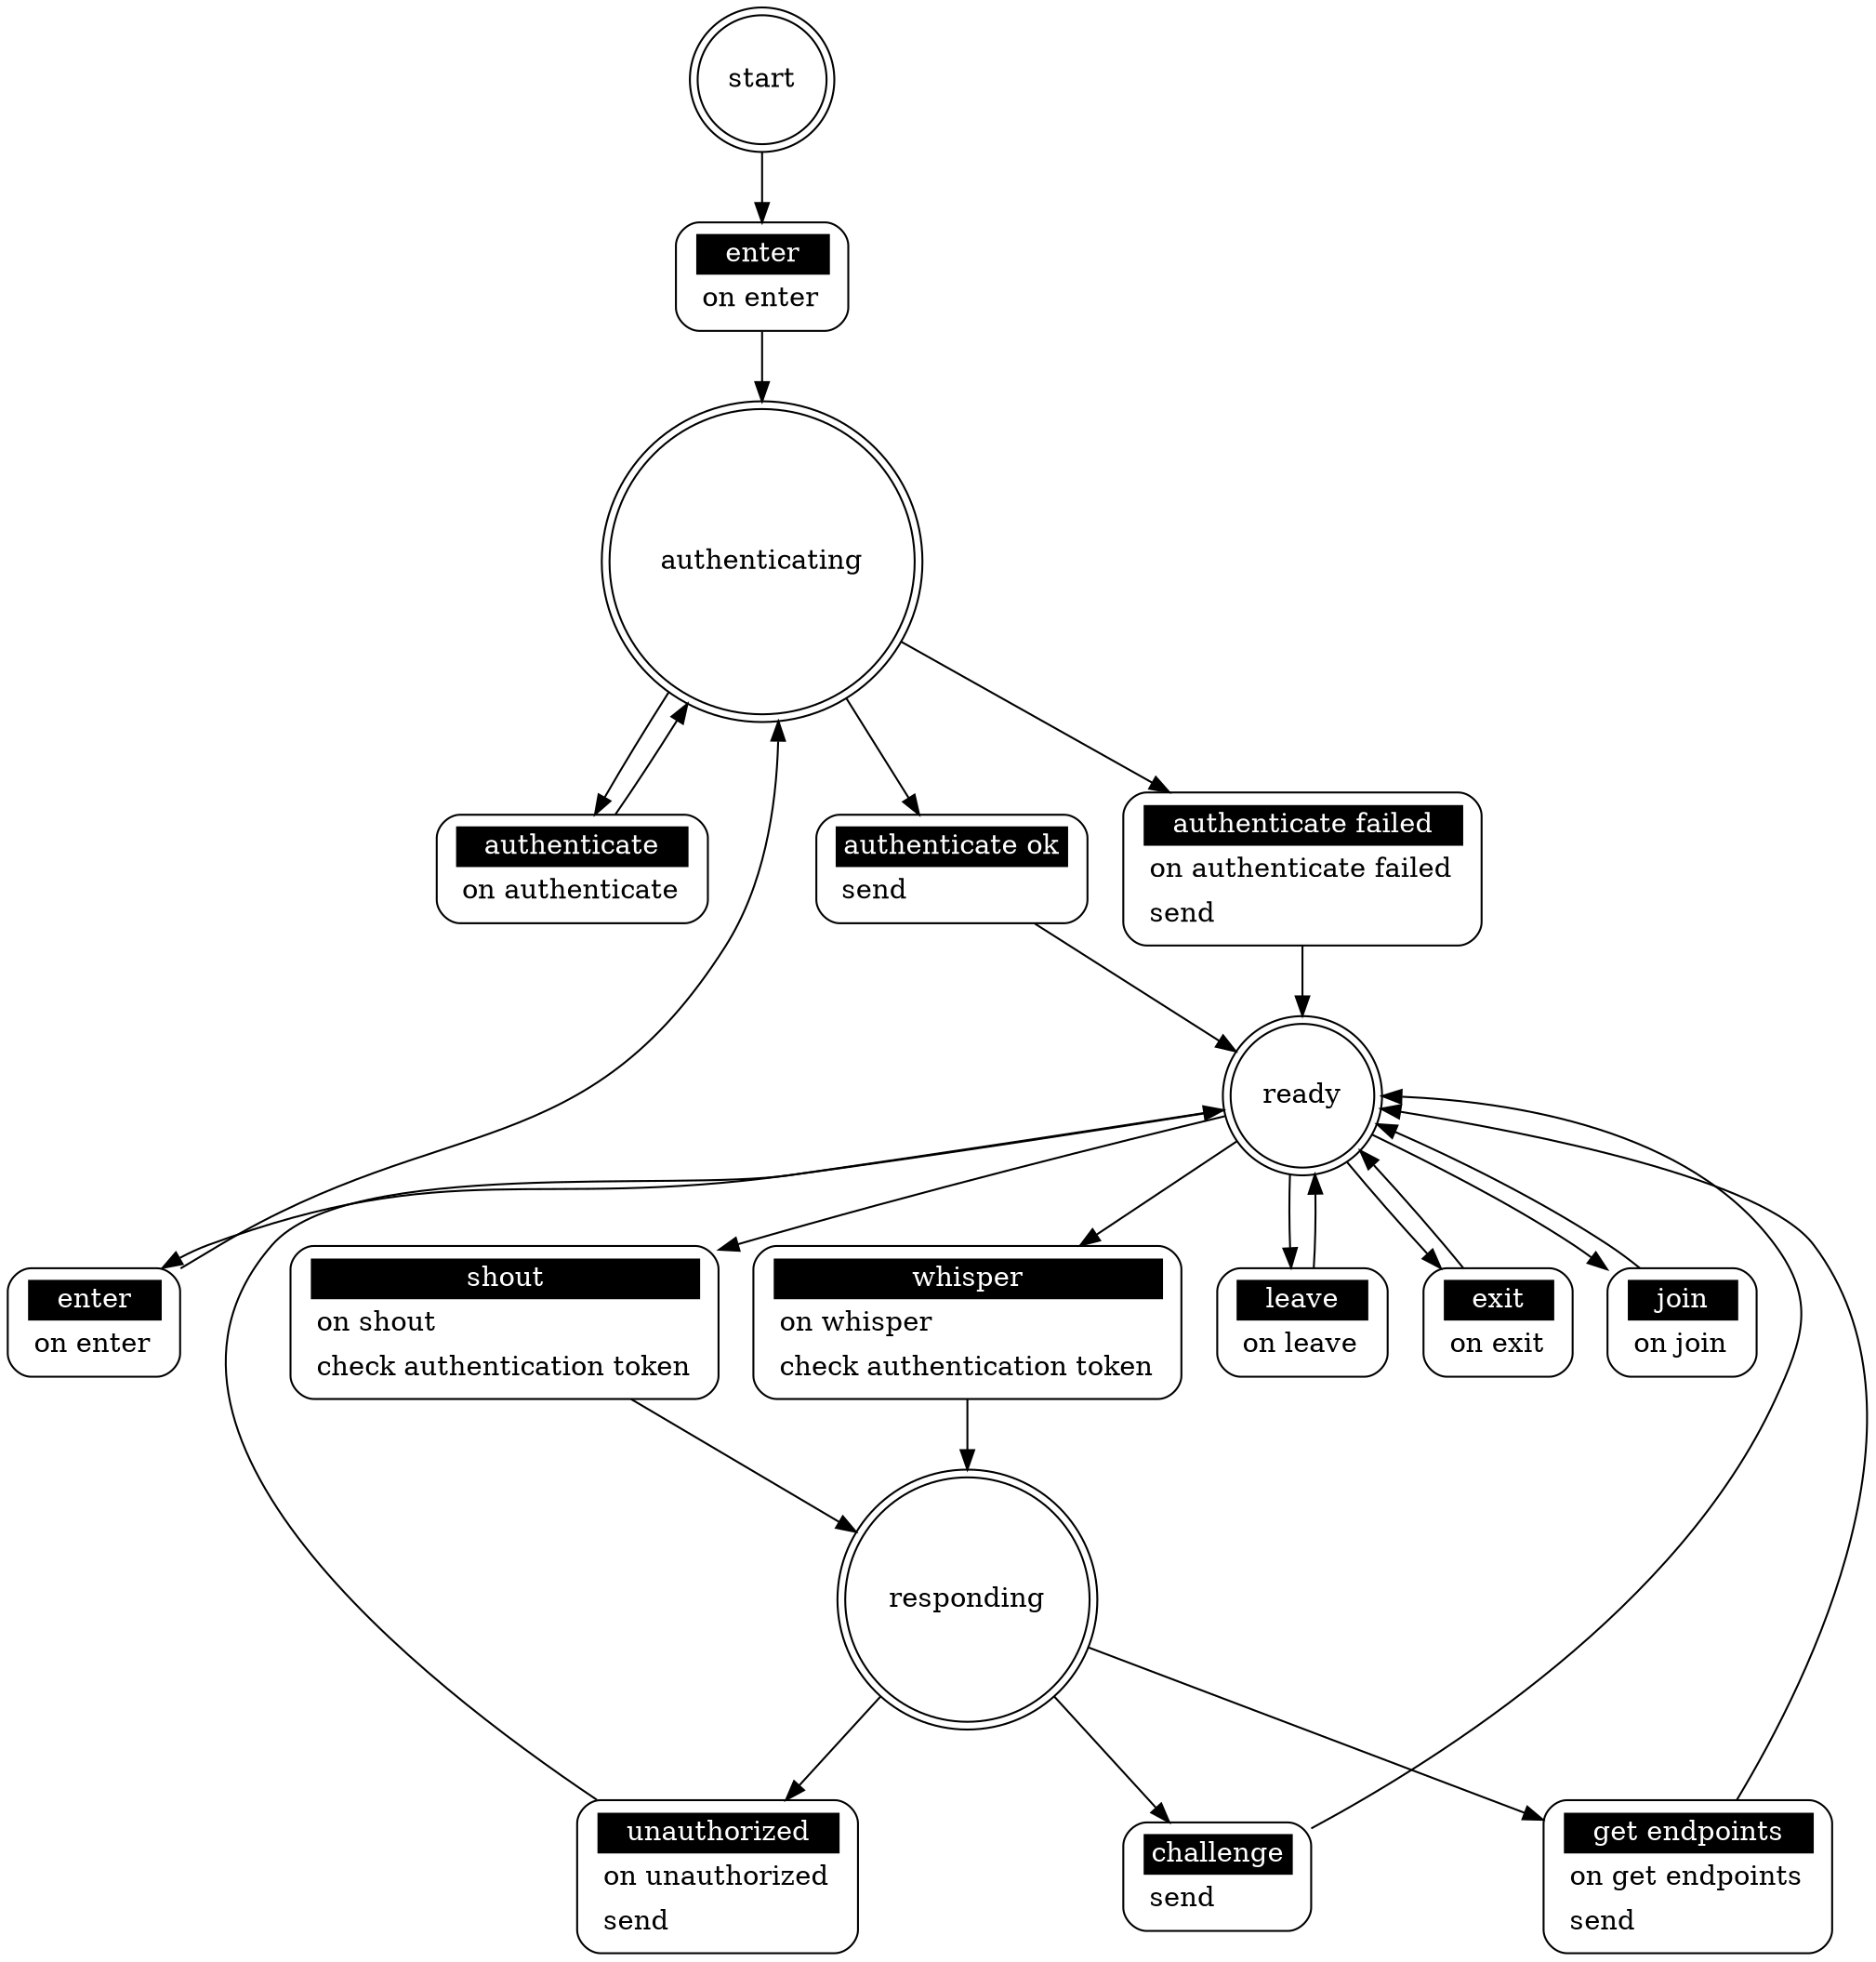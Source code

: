 ## Automatically generated from _once server.xml by gsl
digraph "_once server" {

 "start" [shape = "doublecircle"];
 "start enter" [shape = "Mrecord" style = solid label = <<table border="0" cellborder="0" cellpadding="3" bgcolor="white"><tr><td bgcolor="black" align="center" colspan="2"><font color="white">enter</font></td></tr><tr><td align="left" port="r3">on enter</td></tr></table>>];
 "start" -> "start enter";
 "start enter" -> "authenticating";

 "authenticating" [shape = "doublecircle"];
 "authenticating authenticate" [shape = "Mrecord" style = solid label = <<table border="0" cellborder="0" cellpadding="3" bgcolor="white"><tr><td bgcolor="black" align="center" colspan="2"><font color="white">authenticate</font></td></tr><tr><td align="left" port="r3">on authenticate</td></tr></table>>];
 "authenticating" -> "authenticating authenticate";
 "authenticating authenticate" -> "authenticating";
 "authenticating authenticate ok" [shape = "Mrecord" style = solid label = <<table border="0" cellborder="0" cellpadding="3" bgcolor="white"><tr><td bgcolor="black" align="center" colspan="2"><font color="white">authenticate ok</font></td></tr><tr><td align="left" port="r3">send</td></tr></table>>];
 "authenticating" -> "authenticating authenticate ok";
 "authenticating authenticate ok" -> "ready";
 "authenticating authenticate failed" [shape = "Mrecord" style = solid label = <<table border="0" cellborder="0" cellpadding="3" bgcolor="white"><tr><td bgcolor="black" align="center" colspan="2"><font color="white">authenticate failed</font></td></tr><tr><td align="left" port="r3">on authenticate failed</td></tr><tr><td align="left" port="r3">send</td></tr></table>>];
 "authenticating" -> "authenticating authenticate failed";
 "authenticating authenticate failed" -> "ready";

 "responding" [shape = "doublecircle"];
 "responding challenge" [shape = "Mrecord" style = solid label = <<table border="0" cellborder="0" cellpadding="3" bgcolor="white"><tr><td bgcolor="black" align="center" colspan="2"><font color="white">challenge</font></td></tr><tr><td align="left" port="r3">send</td></tr></table>>];
 "responding" -> "responding challenge";
 "responding challenge" -> "ready";
 "responding get endpoints" [shape = "Mrecord" style = solid label = <<table border="0" cellborder="0" cellpadding="3" bgcolor="white"><tr><td bgcolor="black" align="center" colspan="2"><font color="white">get endpoints</font></td></tr><tr><td align="left" port="r3">on get endpoints</td></tr><tr><td align="left" port="r3">send</td></tr></table>>];
 "responding" -> "responding get endpoints";
 "responding get endpoints" -> "ready";
 "responding unauthorized" [shape = "Mrecord" style = solid label = <<table border="0" cellborder="0" cellpadding="3" bgcolor="white"><tr><td bgcolor="black" align="center" colspan="2"><font color="white">unauthorized</font></td></tr><tr><td align="left" port="r3">on unauthorized</td></tr><tr><td align="left" port="r3">send</td></tr></table>>];
 "responding" -> "responding unauthorized";
 "responding unauthorized" -> "ready";

 "ready" [shape = "doublecircle"];
 "ready enter" [shape = "Mrecord" style = solid label = <<table border="0" cellborder="0" cellpadding="3" bgcolor="white"><tr><td bgcolor="black" align="center" colspan="2"><font color="white">enter</font></td></tr><tr><td align="left" port="r3">on enter</td></tr></table>>];
 "ready" -> "ready enter";
 "ready enter" -> "authenticating";
 "ready join" [shape = "Mrecord" style = solid label = <<table border="0" cellborder="0" cellpadding="3" bgcolor="white"><tr><td bgcolor="black" align="center" colspan="2"><font color="white">join</font></td></tr><tr><td align="left" port="r3">on join</td></tr></table>>];
 "ready" -> "ready join";
 "ready join" -> "ready";
 "ready whisper" [shape = "Mrecord" style = solid label = <<table border="0" cellborder="0" cellpadding="3" bgcolor="white"><tr><td bgcolor="black" align="center" colspan="2"><font color="white">whisper</font></td></tr><tr><td align="left" port="r3">on whisper</td></tr><tr><td align="left" port="r3">check authentication token</td></tr></table>>];
 "ready" -> "ready whisper";
 "ready whisper" -> "responding";
 "ready shout" [shape = "Mrecord" style = solid label = <<table border="0" cellborder="0" cellpadding="3" bgcolor="white"><tr><td bgcolor="black" align="center" colspan="2"><font color="white">shout</font></td></tr><tr><td align="left" port="r3">on shout</td></tr><tr><td align="left" port="r3">check authentication token</td></tr></table>>];
 "ready" -> "ready shout";
 "ready shout" -> "responding";
 "ready leave" [shape = "Mrecord" style = solid label = <<table border="0" cellborder="0" cellpadding="3" bgcolor="white"><tr><td bgcolor="black" align="center" colspan="2"><font color="white">leave</font></td></tr><tr><td align="left" port="r3">on leave</td></tr></table>>];
 "ready" -> "ready leave";
 "ready leave" -> "ready";
 "ready exit" [shape = "Mrecord" style = solid label = <<table border="0" cellborder="0" cellpadding="3" bgcolor="white"><tr><td bgcolor="black" align="center" colspan="2"><font color="white">exit</font></td></tr><tr><td align="left" port="r3">on exit</td></tr></table>>];
 "ready" -> "ready exit";
 "ready exit" -> "ready";
}
